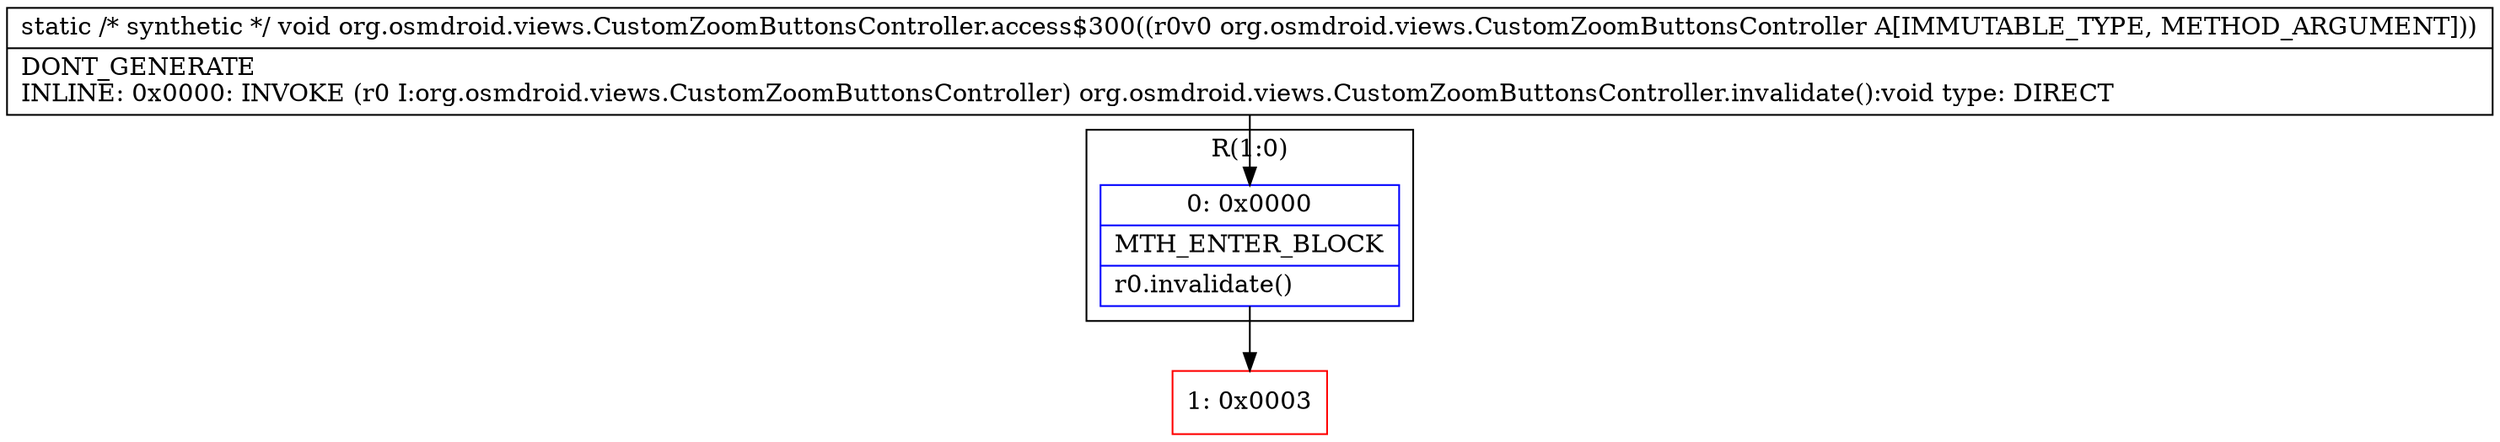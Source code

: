 digraph "CFG fororg.osmdroid.views.CustomZoomButtonsController.access$300(Lorg\/osmdroid\/views\/CustomZoomButtonsController;)V" {
subgraph cluster_Region_925190198 {
label = "R(1:0)";
node [shape=record,color=blue];
Node_0 [shape=record,label="{0\:\ 0x0000|MTH_ENTER_BLOCK\l|r0.invalidate()\l}"];
}
Node_1 [shape=record,color=red,label="{1\:\ 0x0003}"];
MethodNode[shape=record,label="{static \/* synthetic *\/ void org.osmdroid.views.CustomZoomButtonsController.access$300((r0v0 org.osmdroid.views.CustomZoomButtonsController A[IMMUTABLE_TYPE, METHOD_ARGUMENT]))  | DONT_GENERATE\lINLINE: 0x0000: INVOKE  (r0 I:org.osmdroid.views.CustomZoomButtonsController) org.osmdroid.views.CustomZoomButtonsController.invalidate():void type: DIRECT\l}"];
MethodNode -> Node_0;
Node_0 -> Node_1;
}

